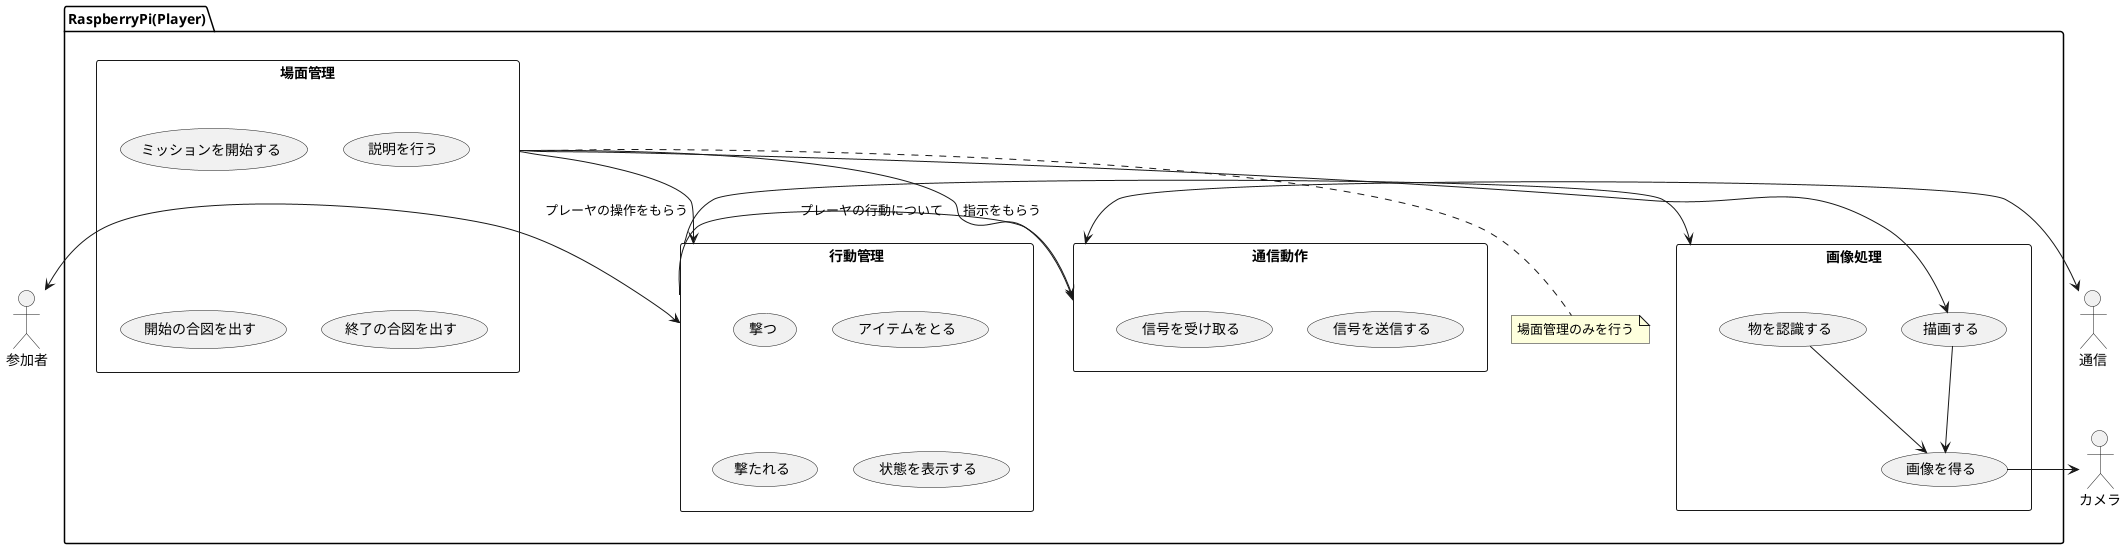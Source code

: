 @startuml
'設計者　川上　輝'

'文字方向を指定'
'left to right direction'
'イベント要因を列挙'
actor 参加者 as Player
actor 通信 as Transmit
actor カメラ as Camera
'動作を規定'
package  RaspberryPi(Player) as Raspi {
  'ユーザーからのイベント'
  rectangle 行動管理 as PlayerAction{
    usecase 撃つ as Hit
    usecase アイテムをとる as GetItem
    usecase 撃たれる as GetDamege
    usecase 状態を表示する as ViewStatus
  }

  rectangle 場面管理 as SceneAction {
    usecase ミッションを開始する as BeginMission
    usecase 説明を行う as Introduction
    usecase 開始の合図を出す as CallStarting
    usecase 終了の合図を出す as CallEnding
  }

  note "場面管理のみを行う" as SceneActionNote
  'カメラからのイベント'
  rectangle 画像処理 as CameraAction {
    usecase 画像を得る as TakePhoto
    usecase 描画する as Paint
    usecase 物を認識する as SenseObject
  }

  '通信'
  rectangle 通信動作 as TransmitAction {
    usecase 信号を送信する as SendInfo
    usecase 信号を受け取る as ReceiveInfo
  }
  }
'プレーヤの動作について'
Player <-right-> PlayerAction :プレーヤの操作をもらう
PlayerAction -> TransmitAction:プレーヤの行動について

SceneAction -> PlayerAction
SceneAction --> TransmitAction :指示をもらう
SceneAction .. SceneActionNote

'AboutSceneAction'
SceneAction --> Paint
'AboutCameraAction'
Paint       --> TakePhoto
SenseObject --> TakePhoto
TakePhoto   -> Camera
'通信動作'
Transmit <-right-> TransmitAction

'動作の依存関係を規定'
'AR系'
PlayerAction -> CameraAction


@enduml
